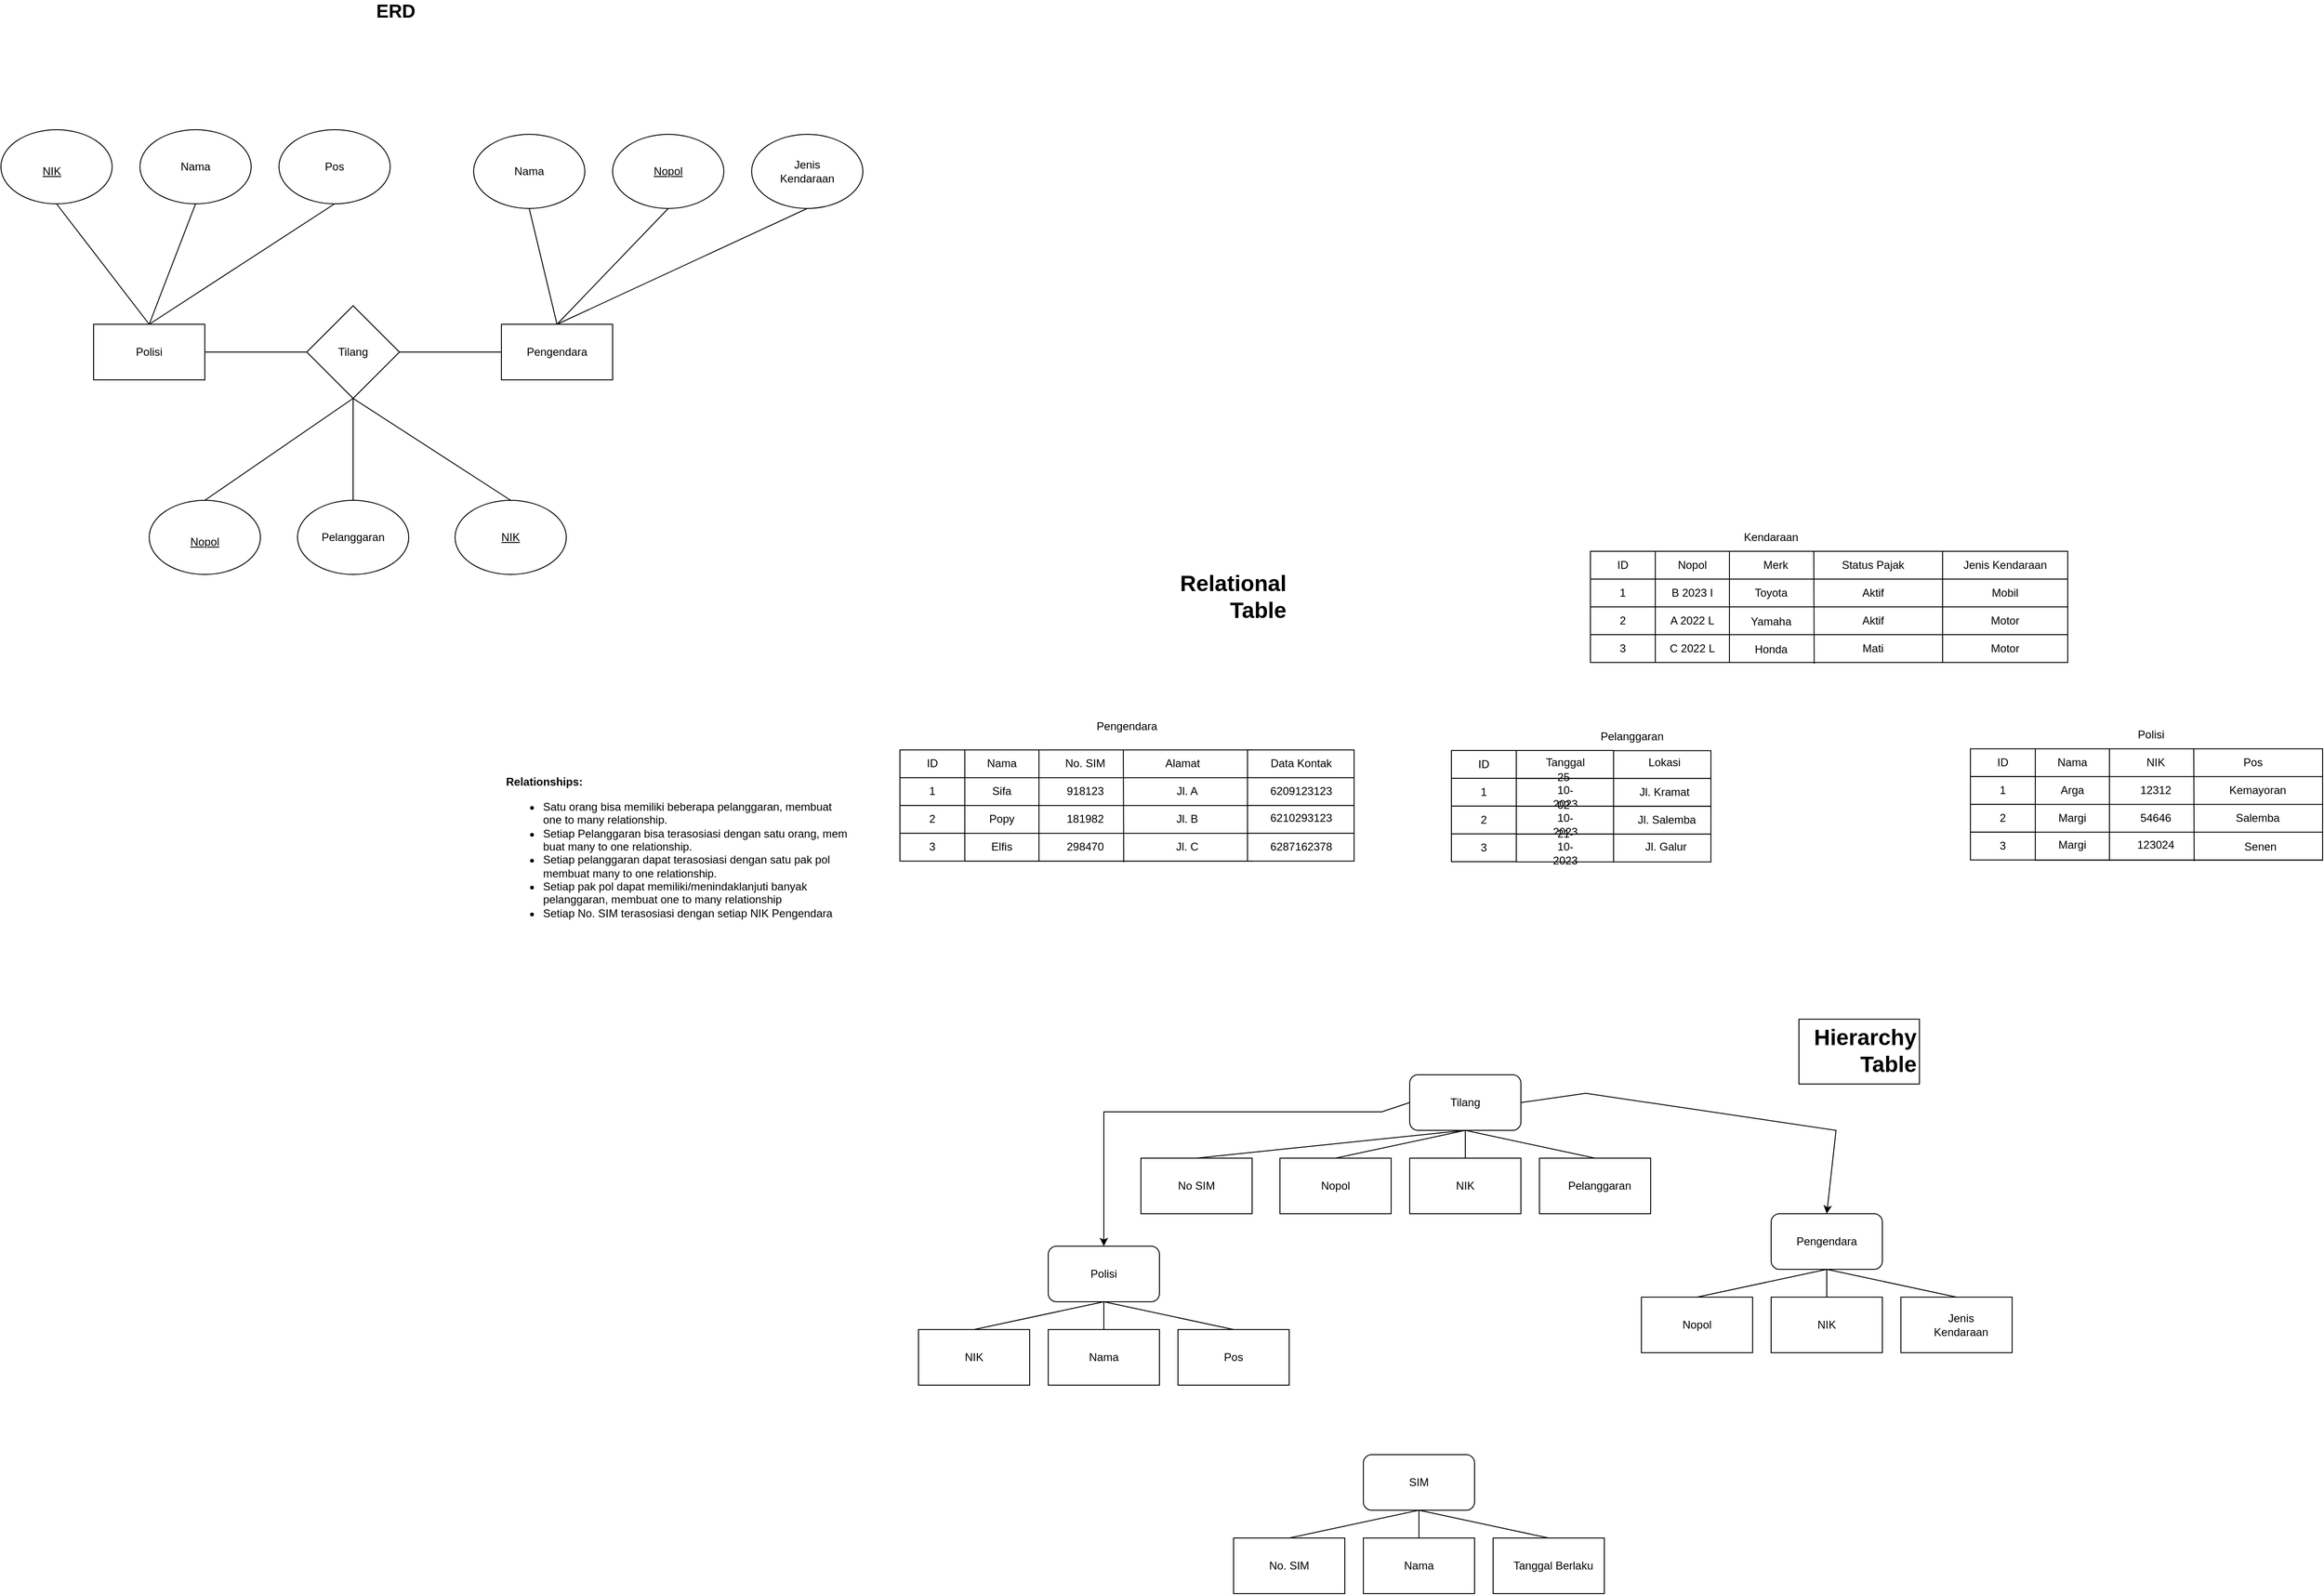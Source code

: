 <mxfile version="22.0.6" type="github">
  <diagram name="Page-1" id="deI8cIsVGPuwpktytS3C">
    <mxGraphModel dx="2390" dy="1467" grid="1" gridSize="10" guides="1" tooltips="1" connect="1" arrows="1" fold="1" page="1" pageScale="1" pageWidth="850" pageHeight="1100" background="none" math="0" shadow="0">
      <root>
        <mxCell id="0" />
        <mxCell id="1" parent="0" />
        <mxCell id="gcWcO--mH8Zoym0CiwBI-43" value="Polisi" style="text;html=1;strokeColor=none;fillColor=none;align=center;verticalAlign=middle;whiteSpace=wrap;rounded=0;" parent="1" vertex="1">
          <mxGeometry x="805" y="18.2" width="70" height="30" as="geometry" />
        </mxCell>
        <mxCell id="gcWcO--mH8Zoym0CiwBI-44" value="" style="rounded=0;whiteSpace=wrap;html=1;" parent="1" vertex="1">
          <mxGeometry x="715" y="48.2" width="310" height="120" as="geometry" />
        </mxCell>
        <mxCell id="gcWcO--mH8Zoym0CiwBI-45" value="" style="rounded=0;whiteSpace=wrap;html=1;" parent="1" vertex="1">
          <mxGeometry x="715" y="78.2" width="310" height="90" as="geometry" />
        </mxCell>
        <mxCell id="gcWcO--mH8Zoym0CiwBI-46" value="" style="rounded=0;whiteSpace=wrap;html=1;" parent="1" vertex="1">
          <mxGeometry x="715" y="108.2" width="310" height="60" as="geometry" />
        </mxCell>
        <mxCell id="gcWcO--mH8Zoym0CiwBI-47" value="" style="rounded=0;whiteSpace=wrap;html=1;" parent="1" vertex="1">
          <mxGeometry x="715" y="138.2" width="310" height="30" as="geometry" />
        </mxCell>
        <mxCell id="gcWcO--mH8Zoym0CiwBI-48" value="Nama" style="text;html=1;strokeColor=none;fillColor=none;align=center;verticalAlign=middle;whiteSpace=wrap;rounded=0;" parent="1" vertex="1">
          <mxGeometry x="715" y="48.2" width="80" height="30" as="geometry" />
        </mxCell>
        <mxCell id="gcWcO--mH8Zoym0CiwBI-49" value="NIK" style="text;html=1;strokeColor=none;fillColor=none;align=center;verticalAlign=middle;whiteSpace=wrap;rounded=0;" parent="1" vertex="1">
          <mxGeometry x="805" y="48.2" width="80" height="30" as="geometry" />
        </mxCell>
        <mxCell id="gcWcO--mH8Zoym0CiwBI-50" value="Pos" style="text;html=1;strokeColor=none;fillColor=none;align=center;verticalAlign=middle;whiteSpace=wrap;rounded=0;" parent="1" vertex="1">
          <mxGeometry x="895" y="48.2" width="110" height="30" as="geometry" />
        </mxCell>
        <mxCell id="gcWcO--mH8Zoym0CiwBI-51" value="" style="endArrow=none;html=1;rounded=0;entryX=1;entryY=0;entryDx=0;entryDy=0;" parent="1" target="gcWcO--mH8Zoym0CiwBI-48" edge="1">
          <mxGeometry width="50" height="50" relative="1" as="geometry">
            <mxPoint x="795" y="168.2" as="sourcePoint" />
            <mxPoint x="865" y="108.2" as="targetPoint" />
          </mxGeometry>
        </mxCell>
        <mxCell id="gcWcO--mH8Zoym0CiwBI-52" value="" style="endArrow=none;html=1;rounded=0;entryX=1;entryY=0;entryDx=0;entryDy=0;exitX=0.553;exitY=1.04;exitDx=0;exitDy=0;exitPerimeter=0;" parent="1" source="gcWcO--mH8Zoym0CiwBI-47" edge="1">
          <mxGeometry width="50" height="50" relative="1" as="geometry">
            <mxPoint x="884" y="208.2" as="sourcePoint" />
            <mxPoint x="886" y="48.2" as="targetPoint" />
          </mxGeometry>
        </mxCell>
        <mxCell id="gcWcO--mH8Zoym0CiwBI-53" value="Arga" style="text;html=1;strokeColor=none;fillColor=none;align=center;verticalAlign=middle;whiteSpace=wrap;rounded=0;" parent="1" vertex="1">
          <mxGeometry x="725" y="78.2" width="60" height="30" as="geometry" />
        </mxCell>
        <mxCell id="gcWcO--mH8Zoym0CiwBI-54" value="12312" style="text;html=1;strokeColor=none;fillColor=none;align=center;verticalAlign=middle;whiteSpace=wrap;rounded=0;" parent="1" vertex="1">
          <mxGeometry x="815" y="78.2" width="60" height="30" as="geometry" />
        </mxCell>
        <mxCell id="gcWcO--mH8Zoym0CiwBI-56" value="Margi" style="text;html=1;strokeColor=none;fillColor=none;align=center;verticalAlign=middle;whiteSpace=wrap;rounded=0;" parent="1" vertex="1">
          <mxGeometry x="725" y="108.2" width="60" height="30" as="geometry" />
        </mxCell>
        <mxCell id="gcWcO--mH8Zoym0CiwBI-57" value="Kemayoran" style="text;html=1;strokeColor=none;fillColor=none;align=center;verticalAlign=middle;whiteSpace=wrap;rounded=0;" parent="1" vertex="1">
          <mxGeometry x="925" y="78.2" width="60" height="30" as="geometry" />
        </mxCell>
        <mxCell id="gcWcO--mH8Zoym0CiwBI-58" value="Salemba" style="text;html=1;strokeColor=none;fillColor=none;align=center;verticalAlign=middle;whiteSpace=wrap;rounded=0;" parent="1" vertex="1">
          <mxGeometry x="925" y="108.2" width="60" height="30" as="geometry" />
        </mxCell>
        <mxCell id="gcWcO--mH8Zoym0CiwBI-66" value="54646" style="text;html=1;strokeColor=none;fillColor=none;align=center;verticalAlign=middle;whiteSpace=wrap;rounded=0;" parent="1" vertex="1">
          <mxGeometry x="815" y="108.2" width="60" height="30" as="geometry" />
        </mxCell>
        <mxCell id="gcWcO--mH8Zoym0CiwBI-72" value="" style="rounded=1;whiteSpace=wrap;html=1;" parent="1" vertex="1">
          <mxGeometry x="-350" y="585" width="120" height="60" as="geometry" />
        </mxCell>
        <mxCell id="gcWcO--mH8Zoym0CiwBI-73" value="Polisi" style="text;html=1;strokeColor=none;fillColor=none;align=center;verticalAlign=middle;whiteSpace=wrap;rounded=0;" parent="1" vertex="1">
          <mxGeometry x="-320" y="600" width="60" height="30" as="geometry" />
        </mxCell>
        <mxCell id="gcWcO--mH8Zoym0CiwBI-75" value="" style="rounded=0;whiteSpace=wrap;html=1;" parent="1" vertex="1">
          <mxGeometry x="-350" y="675" width="120" height="60" as="geometry" />
        </mxCell>
        <mxCell id="gcWcO--mH8Zoym0CiwBI-76" value="Nama" style="text;html=1;strokeColor=none;fillColor=none;align=center;verticalAlign=middle;whiteSpace=wrap;rounded=0;" parent="1" vertex="1">
          <mxGeometry x="-320" y="690" width="60" height="30" as="geometry" />
        </mxCell>
        <mxCell id="gcWcO--mH8Zoym0CiwBI-77" value="" style="rounded=0;whiteSpace=wrap;html=1;" parent="1" vertex="1">
          <mxGeometry x="-490" y="675" width="120" height="60" as="geometry" />
        </mxCell>
        <mxCell id="gcWcO--mH8Zoym0CiwBI-78" value="NIK" style="text;html=1;strokeColor=none;fillColor=none;align=center;verticalAlign=middle;whiteSpace=wrap;rounded=0;" parent="1" vertex="1">
          <mxGeometry x="-460" y="690" width="60" height="30" as="geometry" />
        </mxCell>
        <mxCell id="gcWcO--mH8Zoym0CiwBI-83" value="" style="rounded=0;whiteSpace=wrap;html=1;" parent="1" vertex="1">
          <mxGeometry x="-210" y="675" width="120" height="60" as="geometry" />
        </mxCell>
        <mxCell id="gcWcO--mH8Zoym0CiwBI-84" value="Pos" style="text;html=1;strokeColor=none;fillColor=none;align=center;verticalAlign=middle;whiteSpace=wrap;rounded=0;" parent="1" vertex="1">
          <mxGeometry x="-180" y="690" width="60" height="30" as="geometry" />
        </mxCell>
        <mxCell id="gcWcO--mH8Zoym0CiwBI-93" value="" style="rounded=1;whiteSpace=wrap;html=1;" parent="1" vertex="1">
          <mxGeometry x="430" y="550" width="120" height="60" as="geometry" />
        </mxCell>
        <mxCell id="gcWcO--mH8Zoym0CiwBI-94" value="Pengendara" style="text;html=1;strokeColor=none;fillColor=none;align=center;verticalAlign=middle;whiteSpace=wrap;rounded=0;" parent="1" vertex="1">
          <mxGeometry x="460" y="565" width="60" height="30" as="geometry" />
        </mxCell>
        <mxCell id="gcWcO--mH8Zoym0CiwBI-95" value="" style="rounded=0;whiteSpace=wrap;html=1;" parent="1" vertex="1">
          <mxGeometry x="430" y="640" width="120" height="60" as="geometry" />
        </mxCell>
        <mxCell id="gcWcO--mH8Zoym0CiwBI-96" value="NIK" style="text;html=1;strokeColor=none;fillColor=none;align=center;verticalAlign=middle;whiteSpace=wrap;rounded=0;" parent="1" vertex="1">
          <mxGeometry x="460" y="655" width="60" height="30" as="geometry" />
        </mxCell>
        <mxCell id="gcWcO--mH8Zoym0CiwBI-97" value="" style="rounded=0;whiteSpace=wrap;html=1;" parent="1" vertex="1">
          <mxGeometry x="290" y="640" width="120" height="60" as="geometry" />
        </mxCell>
        <mxCell id="gcWcO--mH8Zoym0CiwBI-98" value="Nopol" style="text;html=1;strokeColor=none;fillColor=none;align=center;verticalAlign=middle;whiteSpace=wrap;rounded=0;" parent="1" vertex="1">
          <mxGeometry x="320" y="655" width="60" height="30" as="geometry" />
        </mxCell>
        <mxCell id="gcWcO--mH8Zoym0CiwBI-99" value="" style="rounded=0;whiteSpace=wrap;html=1;" parent="1" vertex="1">
          <mxGeometry x="570" y="640" width="120" height="60" as="geometry" />
        </mxCell>
        <mxCell id="gcWcO--mH8Zoym0CiwBI-100" value="Jenis Kendaraan" style="text;html=1;strokeColor=none;fillColor=none;align=center;verticalAlign=middle;whiteSpace=wrap;rounded=0;" parent="1" vertex="1">
          <mxGeometry x="600" y="655" width="70" height="30" as="geometry" />
        </mxCell>
        <mxCell id="gcWcO--mH8Zoym0CiwBI-101" value="" style="rounded=1;whiteSpace=wrap;html=1;" parent="1" vertex="1">
          <mxGeometry x="40" y="400" width="120" height="60" as="geometry" />
        </mxCell>
        <mxCell id="gcWcO--mH8Zoym0CiwBI-102" value="Tilang" style="text;html=1;strokeColor=none;fillColor=none;align=center;verticalAlign=middle;whiteSpace=wrap;rounded=0;" parent="1" vertex="1">
          <mxGeometry x="70" y="415" width="60" height="30" as="geometry" />
        </mxCell>
        <mxCell id="gcWcO--mH8Zoym0CiwBI-103" value="" style="rounded=0;whiteSpace=wrap;html=1;" parent="1" vertex="1">
          <mxGeometry x="40" y="490" width="120" height="60" as="geometry" />
        </mxCell>
        <mxCell id="gcWcO--mH8Zoym0CiwBI-104" value="NIK" style="text;html=1;strokeColor=none;fillColor=none;align=center;verticalAlign=middle;whiteSpace=wrap;rounded=0;" parent="1" vertex="1">
          <mxGeometry x="70" y="505" width="60" height="30" as="geometry" />
        </mxCell>
        <mxCell id="gcWcO--mH8Zoym0CiwBI-105" value="" style="rounded=0;whiteSpace=wrap;html=1;" parent="1" vertex="1">
          <mxGeometry x="-100" y="490" width="120" height="60" as="geometry" />
        </mxCell>
        <mxCell id="gcWcO--mH8Zoym0CiwBI-106" value="Nopol" style="text;html=1;strokeColor=none;fillColor=none;align=center;verticalAlign=middle;whiteSpace=wrap;rounded=0;" parent="1" vertex="1">
          <mxGeometry x="-70" y="505" width="60" height="30" as="geometry" />
        </mxCell>
        <mxCell id="gcWcO--mH8Zoym0CiwBI-107" value="" style="rounded=0;whiteSpace=wrap;html=1;" parent="1" vertex="1">
          <mxGeometry x="180" y="490" width="120" height="60" as="geometry" />
        </mxCell>
        <mxCell id="gcWcO--mH8Zoym0CiwBI-108" value="Pelanggaran" style="text;html=1;strokeColor=none;fillColor=none;align=center;verticalAlign=middle;whiteSpace=wrap;rounded=0;" parent="1" vertex="1">
          <mxGeometry x="210" y="505" width="70" height="30" as="geometry" />
        </mxCell>
        <mxCell id="gcWcO--mH8Zoym0CiwBI-109" value="" style="endArrow=classic;html=1;rounded=0;exitX=0;exitY=0.5;exitDx=0;exitDy=0;entryX=0.5;entryY=0;entryDx=0;entryDy=0;" parent="1" source="gcWcO--mH8Zoym0CiwBI-101" target="gcWcO--mH8Zoym0CiwBI-72" edge="1">
          <mxGeometry width="50" height="50" relative="1" as="geometry">
            <mxPoint x="-170" y="455" as="sourcePoint" />
            <mxPoint x="-270" y="645" as="targetPoint" />
            <Array as="points">
              <mxPoint x="10" y="440" />
              <mxPoint x="-210" y="440" />
              <mxPoint x="-290" y="440" />
              <mxPoint x="-290" y="510" />
            </Array>
          </mxGeometry>
        </mxCell>
        <mxCell id="gcWcO--mH8Zoym0CiwBI-110" value="" style="endArrow=classic;html=1;rounded=0;entryX=0.5;entryY=0;entryDx=0;entryDy=0;exitX=1;exitY=0.5;exitDx=0;exitDy=0;" parent="1" source="gcWcO--mH8Zoym0CiwBI-101" target="gcWcO--mH8Zoym0CiwBI-93" edge="1">
          <mxGeometry width="50" height="50" relative="1" as="geometry">
            <mxPoint x="220" y="390" as="sourcePoint" />
            <mxPoint x="-210" y="540" as="targetPoint" />
            <Array as="points">
              <mxPoint x="230" y="420" />
              <mxPoint x="500" y="460" />
            </Array>
          </mxGeometry>
        </mxCell>
        <mxCell id="gcWcO--mH8Zoym0CiwBI-111" value="" style="endArrow=none;html=1;rounded=0;exitX=0.5;exitY=0;exitDx=0;exitDy=0;" parent="1" source="gcWcO--mH8Zoym0CiwBI-103" edge="1">
          <mxGeometry width="50" height="50" relative="1" as="geometry">
            <mxPoint x="50" y="510" as="sourcePoint" />
            <mxPoint x="100" y="460" as="targetPoint" />
          </mxGeometry>
        </mxCell>
        <mxCell id="gcWcO--mH8Zoym0CiwBI-112" value="" style="endArrow=none;html=1;rounded=0;exitX=0.5;exitY=0;exitDx=0;exitDy=0;entryX=0.5;entryY=1;entryDx=0;entryDy=0;" parent="1" source="gcWcO--mH8Zoym0CiwBI-107" target="gcWcO--mH8Zoym0CiwBI-101" edge="1">
          <mxGeometry width="50" height="50" relative="1" as="geometry">
            <mxPoint x="110" y="500" as="sourcePoint" />
            <mxPoint x="110" y="470" as="targetPoint" />
          </mxGeometry>
        </mxCell>
        <mxCell id="gcWcO--mH8Zoym0CiwBI-114" value="" style="endArrow=none;html=1;rounded=0;exitX=0.5;exitY=1;exitDx=0;exitDy=0;entryX=0.5;entryY=0;entryDx=0;entryDy=0;" parent="1" source="gcWcO--mH8Zoym0CiwBI-101" target="gcWcO--mH8Zoym0CiwBI-105" edge="1">
          <mxGeometry width="50" height="50" relative="1" as="geometry">
            <mxPoint x="80" y="475" as="sourcePoint" />
            <mxPoint x="-60" y="445" as="targetPoint" />
          </mxGeometry>
        </mxCell>
        <mxCell id="gcWcO--mH8Zoym0CiwBI-115" value="" style="endArrow=none;html=1;rounded=0;exitX=0.5;exitY=0;exitDx=0;exitDy=0;entryX=0.5;entryY=1;entryDx=0;entryDy=0;" parent="1" source="gcWcO--mH8Zoym0CiwBI-95" target="gcWcO--mH8Zoym0CiwBI-93" edge="1">
          <mxGeometry width="50" height="50" relative="1" as="geometry">
            <mxPoint x="450" y="550" as="sourcePoint" />
            <mxPoint x="500" y="500" as="targetPoint" />
          </mxGeometry>
        </mxCell>
        <mxCell id="gcWcO--mH8Zoym0CiwBI-116" value="" style="endArrow=none;html=1;rounded=0;exitX=0.5;exitY=0;exitDx=0;exitDy=0;entryX=0.5;entryY=1;entryDx=0;entryDy=0;" parent="1" source="gcWcO--mH8Zoym0CiwBI-99" target="gcWcO--mH8Zoym0CiwBI-93" edge="1">
          <mxGeometry width="50" height="50" relative="1" as="geometry">
            <mxPoint x="500" y="650" as="sourcePoint" />
            <mxPoint x="500" y="620" as="targetPoint" />
          </mxGeometry>
        </mxCell>
        <mxCell id="gcWcO--mH8Zoym0CiwBI-117" value="" style="endArrow=none;html=1;rounded=0;exitX=0.5;exitY=0;exitDx=0;exitDy=0;entryX=0.5;entryY=1;entryDx=0;entryDy=0;" parent="1" source="gcWcO--mH8Zoym0CiwBI-97" target="gcWcO--mH8Zoym0CiwBI-93" edge="1">
          <mxGeometry width="50" height="50" relative="1" as="geometry">
            <mxPoint x="640" y="650" as="sourcePoint" />
            <mxPoint x="500" y="620" as="targetPoint" />
          </mxGeometry>
        </mxCell>
        <mxCell id="ExICZhdCPtHoYIs1jdeK-40" value="&lt;h1 align=&quot;right&quot;&gt;Relational Table&lt;br&gt;&lt;/h1&gt;&lt;p&gt;.&lt;/p&gt;" style="text;html=1;strokeColor=none;fillColor=none;spacing=5;spacingTop=-20;whiteSpace=wrap;overflow=hidden;rounded=0;" parent="1" vertex="1">
          <mxGeometry x="-280" y="-150" width="190" height="70" as="geometry" />
        </mxCell>
        <mxCell id="ExICZhdCPtHoYIs1jdeK-41" value="&lt;h1 align=&quot;right&quot;&gt;Hierarchy Table&lt;br&gt;&lt;/h1&gt;&lt;p&gt;.&lt;/p&gt;" style="text;html=1;strokeColor=default;fillColor=none;spacing=5;spacingTop=-20;whiteSpace=wrap;overflow=hidden;rounded=0;" parent="1" vertex="1">
          <mxGeometry x="460" y="340" width="130" height="70" as="geometry" />
        </mxCell>
        <mxCell id="ExICZhdCPtHoYIs1jdeK-42" value="" style="endArrow=none;html=1;rounded=0;entryX=0.5;entryY=1;entryDx=0;entryDy=0;exitX=0.5;exitY=0;exitDx=0;exitDy=0;" parent="1" source="gcWcO--mH8Zoym0CiwBI-75" target="gcWcO--mH8Zoym0CiwBI-72" edge="1">
          <mxGeometry width="50" height="50" relative="1" as="geometry">
            <mxPoint x="-320" y="755" as="sourcePoint" />
            <mxPoint x="-270" y="705" as="targetPoint" />
          </mxGeometry>
        </mxCell>
        <mxCell id="ExICZhdCPtHoYIs1jdeK-43" value="" style="endArrow=none;html=1;rounded=0;entryX=0.5;entryY=1;entryDx=0;entryDy=0;exitX=0.5;exitY=0;exitDx=0;exitDy=0;" parent="1" source="gcWcO--mH8Zoym0CiwBI-83" target="gcWcO--mH8Zoym0CiwBI-72" edge="1">
          <mxGeometry width="50" height="50" relative="1" as="geometry">
            <mxPoint x="-280" y="685" as="sourcePoint" />
            <mxPoint x="-280" y="655" as="targetPoint" />
          </mxGeometry>
        </mxCell>
        <mxCell id="ExICZhdCPtHoYIs1jdeK-44" value="" style="endArrow=none;html=1;rounded=0;exitX=0.5;exitY=0;exitDx=0;exitDy=0;entryX=0.5;entryY=1;entryDx=0;entryDy=0;" parent="1" source="gcWcO--mH8Zoym0CiwBI-77" target="gcWcO--mH8Zoym0CiwBI-72" edge="1">
          <mxGeometry width="50" height="50" relative="1" as="geometry">
            <mxPoint x="-140" y="685" as="sourcePoint" />
            <mxPoint x="-190" y="645" as="targetPoint" />
          </mxGeometry>
        </mxCell>
        <mxCell id="LpF22CYTKKNHvBRas0Nu-1" value="" style="rounded=0;whiteSpace=wrap;html=1;" parent="1" vertex="1">
          <mxGeometry x="-1380" y="-410" width="120" height="60" as="geometry" />
        </mxCell>
        <mxCell id="LpF22CYTKKNHvBRas0Nu-2" value="" style="rounded=0;whiteSpace=wrap;html=1;" parent="1" vertex="1">
          <mxGeometry x="-940" y="-410" width="120" height="60" as="geometry" />
        </mxCell>
        <mxCell id="LpF22CYTKKNHvBRas0Nu-3" value="" style="rhombus;whiteSpace=wrap;html=1;" parent="1" vertex="1">
          <mxGeometry x="-1150" y="-430" width="100" height="100" as="geometry" />
        </mxCell>
        <mxCell id="LpF22CYTKKNHvBRas0Nu-4" value="" style="endArrow=none;html=1;rounded=0;exitX=1;exitY=0.5;exitDx=0;exitDy=0;entryX=0;entryY=0.5;entryDx=0;entryDy=0;" parent="1" source="LpF22CYTKKNHvBRas0Nu-1" target="LpF22CYTKKNHvBRas0Nu-3" edge="1">
          <mxGeometry width="50" height="50" relative="1" as="geometry">
            <mxPoint x="-1200" y="-350" as="sourcePoint" />
            <mxPoint x="-1150" y="-400" as="targetPoint" />
          </mxGeometry>
        </mxCell>
        <mxCell id="LpF22CYTKKNHvBRas0Nu-5" value="" style="endArrow=none;html=1;rounded=0;entryX=0;entryY=0.5;entryDx=0;entryDy=0;exitX=1;exitY=0.5;exitDx=0;exitDy=0;" parent="1" source="LpF22CYTKKNHvBRas0Nu-3" target="LpF22CYTKKNHvBRas0Nu-2" edge="1">
          <mxGeometry width="50" height="50" relative="1" as="geometry">
            <mxPoint x="-1200" y="-350" as="sourcePoint" />
            <mxPoint x="-1150" y="-400" as="targetPoint" />
          </mxGeometry>
        </mxCell>
        <mxCell id="LpF22CYTKKNHvBRas0Nu-6" value="Polisi" style="text;html=1;strokeColor=none;fillColor=none;align=center;verticalAlign=middle;whiteSpace=wrap;rounded=0;" parent="1" vertex="1">
          <mxGeometry x="-1350" y="-395" width="60" height="30" as="geometry" />
        </mxCell>
        <mxCell id="LpF22CYTKKNHvBRas0Nu-7" value="Pengendara" style="text;html=1;strokeColor=none;fillColor=none;align=center;verticalAlign=middle;whiteSpace=wrap;rounded=0;" parent="1" vertex="1">
          <mxGeometry x="-910" y="-395" width="60" height="30" as="geometry" />
        </mxCell>
        <mxCell id="LpF22CYTKKNHvBRas0Nu-9" value="Tilang" style="text;html=1;strokeColor=none;fillColor=none;align=center;verticalAlign=middle;whiteSpace=wrap;rounded=0;" parent="1" vertex="1">
          <mxGeometry x="-1130" y="-395" width="60" height="30" as="geometry" />
        </mxCell>
        <mxCell id="LpF22CYTKKNHvBRas0Nu-10" value="" style="endArrow=none;html=1;rounded=0;exitX=0.5;exitY=0;exitDx=0;exitDy=0;entryX=0.5;entryY=1;entryDx=0;entryDy=0;" parent="1" source="LpF22CYTKKNHvBRas0Nu-1" target="LpF22CYTKKNHvBRas0Nu-18" edge="1">
          <mxGeometry width="50" height="50" relative="1" as="geometry">
            <mxPoint x="-1200" y="-350" as="sourcePoint" />
            <mxPoint x="-1140" y="-530" as="targetPoint" />
          </mxGeometry>
        </mxCell>
        <mxCell id="LpF22CYTKKNHvBRas0Nu-11" value="" style="endArrow=none;html=1;rounded=0;exitX=0.5;exitY=0;exitDx=0;exitDy=0;entryX=0.5;entryY=1;entryDx=0;entryDy=0;" parent="1" source="LpF22CYTKKNHvBRas0Nu-1" target="LpF22CYTKKNHvBRas0Nu-17" edge="1">
          <mxGeometry width="50" height="50" relative="1" as="geometry">
            <mxPoint x="-1200" y="-350" as="sourcePoint" />
            <mxPoint x="-1280" y="-530" as="targetPoint" />
          </mxGeometry>
        </mxCell>
        <mxCell id="LpF22CYTKKNHvBRas0Nu-12" value="" style="endArrow=none;html=1;rounded=0;exitX=0.5;exitY=0;exitDx=0;exitDy=0;entryX=0.5;entryY=1;entryDx=0;entryDy=0;" parent="1" source="LpF22CYTKKNHvBRas0Nu-1" target="LpF22CYTKKNHvBRas0Nu-16" edge="1">
          <mxGeometry width="50" height="50" relative="1" as="geometry">
            <mxPoint x="-1360" y="-400" as="sourcePoint" />
            <mxPoint x="-1420" y="-530" as="targetPoint" />
          </mxGeometry>
        </mxCell>
        <mxCell id="LpF22CYTKKNHvBRas0Nu-16" value="" style="ellipse;whiteSpace=wrap;html=1;" parent="1" vertex="1">
          <mxGeometry x="-1480" y="-620" width="120" height="80" as="geometry" />
        </mxCell>
        <mxCell id="LpF22CYTKKNHvBRas0Nu-17" value="" style="ellipse;whiteSpace=wrap;html=1;" parent="1" vertex="1">
          <mxGeometry x="-1330" y="-620" width="120" height="80" as="geometry" />
        </mxCell>
        <mxCell id="LpF22CYTKKNHvBRas0Nu-18" value="" style="ellipse;whiteSpace=wrap;html=1;" parent="1" vertex="1">
          <mxGeometry x="-1180" y="-620" width="120" height="80" as="geometry" />
        </mxCell>
        <mxCell id="LpF22CYTKKNHvBRas0Nu-19" value="NIK" style="text;html=1;strokeColor=none;fillColor=none;align=center;verticalAlign=middle;whiteSpace=wrap;rounded=0;fontStyle=4" parent="1" vertex="1">
          <mxGeometry x="-1455" y="-590" width="60" height="30" as="geometry" />
        </mxCell>
        <mxCell id="LpF22CYTKKNHvBRas0Nu-20" value="Nama" style="text;html=1;strokeColor=none;fillColor=none;align=center;verticalAlign=middle;whiteSpace=wrap;rounded=0;" parent="1" vertex="1">
          <mxGeometry x="-1300" y="-595" width="60" height="30" as="geometry" />
        </mxCell>
        <mxCell id="LpF22CYTKKNHvBRas0Nu-21" value="Pos" style="text;html=1;strokeColor=none;fillColor=none;align=center;verticalAlign=middle;whiteSpace=wrap;rounded=0;" parent="1" vertex="1">
          <mxGeometry x="-1150" y="-595" width="60" height="30" as="geometry" />
        </mxCell>
        <mxCell id="LpF22CYTKKNHvBRas0Nu-22" value="" style="ellipse;whiteSpace=wrap;html=1;" parent="1" vertex="1">
          <mxGeometry x="-970" y="-615" width="120" height="80" as="geometry" />
        </mxCell>
        <mxCell id="LpF22CYTKKNHvBRas0Nu-23" value="" style="endArrow=none;html=1;rounded=0;entryX=0.5;entryY=1;entryDx=0;entryDy=0;exitX=0.5;exitY=0;exitDx=0;exitDy=0;" parent="1" source="LpF22CYTKKNHvBRas0Nu-2" target="LpF22CYTKKNHvBRas0Nu-22" edge="1">
          <mxGeometry width="50" height="50" relative="1" as="geometry">
            <mxPoint x="-1100" y="-440" as="sourcePoint" />
            <mxPoint x="-1050" y="-490" as="targetPoint" />
          </mxGeometry>
        </mxCell>
        <mxCell id="LpF22CYTKKNHvBRas0Nu-24" value="" style="ellipse;whiteSpace=wrap;html=1;" parent="1" vertex="1">
          <mxGeometry x="-820" y="-615" width="120" height="80" as="geometry" />
        </mxCell>
        <mxCell id="LpF22CYTKKNHvBRas0Nu-25" value="" style="endArrow=none;html=1;rounded=0;entryX=0.5;entryY=1;entryDx=0;entryDy=0;exitX=0.5;exitY=0;exitDx=0;exitDy=0;" parent="1" source="LpF22CYTKKNHvBRas0Nu-2" target="LpF22CYTKKNHvBRas0Nu-24" edge="1">
          <mxGeometry width="50" height="50" relative="1" as="geometry">
            <mxPoint x="-840" y="-440" as="sourcePoint" />
            <mxPoint x="-790" y="-490" as="targetPoint" />
          </mxGeometry>
        </mxCell>
        <mxCell id="LpF22CYTKKNHvBRas0Nu-26" value="" style="ellipse;whiteSpace=wrap;html=1;" parent="1" vertex="1">
          <mxGeometry x="-670" y="-615" width="120" height="80" as="geometry" />
        </mxCell>
        <mxCell id="LpF22CYTKKNHvBRas0Nu-27" value="" style="endArrow=none;html=1;rounded=0;entryX=0.5;entryY=1;entryDx=0;entryDy=0;exitX=0.5;exitY=0;exitDx=0;exitDy=0;" parent="1" source="LpF22CYTKKNHvBRas0Nu-2" target="LpF22CYTKKNHvBRas0Nu-26" edge="1">
          <mxGeometry width="50" height="50" relative="1" as="geometry">
            <mxPoint x="-840" y="-440" as="sourcePoint" />
            <mxPoint x="-790" y="-490" as="targetPoint" />
          </mxGeometry>
        </mxCell>
        <mxCell id="LpF22CYTKKNHvBRas0Nu-28" value="Nama" style="text;html=1;strokeColor=none;fillColor=none;align=center;verticalAlign=middle;whiteSpace=wrap;rounded=0;" parent="1" vertex="1">
          <mxGeometry x="-940" y="-590" width="60" height="30" as="geometry" />
        </mxCell>
        <mxCell id="LpF22CYTKKNHvBRas0Nu-29" value="Nopol" style="text;html=1;strokeColor=none;fillColor=none;align=center;verticalAlign=middle;whiteSpace=wrap;rounded=0;fontStyle=4" parent="1" vertex="1">
          <mxGeometry x="-790" y="-590" width="60" height="30" as="geometry" />
        </mxCell>
        <mxCell id="LpF22CYTKKNHvBRas0Nu-31" value="Jenis Kendaraan" style="text;html=1;strokeColor=none;fillColor=none;align=center;verticalAlign=middle;whiteSpace=wrap;rounded=0;" parent="1" vertex="1">
          <mxGeometry x="-640" y="-590" width="60" height="30" as="geometry" />
        </mxCell>
        <mxCell id="LpF22CYTKKNHvBRas0Nu-33" value="" style="endArrow=none;html=1;rounded=0;exitX=0.5;exitY=1;exitDx=0;exitDy=0;entryX=0.5;entryY=0;entryDx=0;entryDy=0;" parent="1" source="LpF22CYTKKNHvBRas0Nu-3" target="LpF22CYTKKNHvBRas0Nu-37" edge="1">
          <mxGeometry width="50" height="50" relative="1" as="geometry">
            <mxPoint x="-1060" y="-330" as="sourcePoint" />
            <mxPoint x="-1100" y="-260" as="targetPoint" />
          </mxGeometry>
        </mxCell>
        <mxCell id="LpF22CYTKKNHvBRas0Nu-34" value="" style="endArrow=none;html=1;rounded=0;entryX=0.5;entryY=1;entryDx=0;entryDy=0;exitX=0.5;exitY=0;exitDx=0;exitDy=0;" parent="1" source="LpF22CYTKKNHvBRas0Nu-36" target="LpF22CYTKKNHvBRas0Nu-3" edge="1">
          <mxGeometry width="50" height="50" relative="1" as="geometry">
            <mxPoint x="-1170" y="-270" as="sourcePoint" />
            <mxPoint x="-1010" y="-380" as="targetPoint" />
          </mxGeometry>
        </mxCell>
        <mxCell id="LpF22CYTKKNHvBRas0Nu-35" value="" style="endArrow=none;html=1;rounded=0;exitX=0.5;exitY=1;exitDx=0;exitDy=0;entryX=0.5;entryY=0;entryDx=0;entryDy=0;" parent="1" source="LpF22CYTKKNHvBRas0Nu-3" target="LpF22CYTKKNHvBRas0Nu-38" edge="1">
          <mxGeometry width="50" height="50" relative="1" as="geometry">
            <mxPoint x="-1060" y="-330" as="sourcePoint" />
            <mxPoint x="-1020" y="-270" as="targetPoint" />
          </mxGeometry>
        </mxCell>
        <mxCell id="LpF22CYTKKNHvBRas0Nu-36" value="" style="ellipse;whiteSpace=wrap;html=1;" parent="1" vertex="1">
          <mxGeometry x="-1320" y="-220" width="120" height="80" as="geometry" />
        </mxCell>
        <mxCell id="LpF22CYTKKNHvBRas0Nu-37" value="" style="ellipse;whiteSpace=wrap;html=1;" parent="1" vertex="1">
          <mxGeometry x="-1160" y="-220" width="120" height="80" as="geometry" />
        </mxCell>
        <mxCell id="LpF22CYTKKNHvBRas0Nu-38" value="" style="ellipse;whiteSpace=wrap;html=1;" parent="1" vertex="1">
          <mxGeometry x="-990" y="-220" width="120" height="80" as="geometry" />
        </mxCell>
        <mxCell id="LpF22CYTKKNHvBRas0Nu-39" value="Nopol" style="text;html=1;strokeColor=none;fillColor=none;align=center;verticalAlign=middle;whiteSpace=wrap;rounded=0;fontStyle=4" parent="1" vertex="1">
          <mxGeometry x="-1290" y="-190" width="60" height="30" as="geometry" />
        </mxCell>
        <mxCell id="LpF22CYTKKNHvBRas0Nu-40" value="NIK" style="text;html=1;strokeColor=none;fillColor=none;align=center;verticalAlign=middle;whiteSpace=wrap;rounded=0;fontStyle=4" parent="1" vertex="1">
          <mxGeometry x="-960" y="-195" width="60" height="30" as="geometry" />
        </mxCell>
        <mxCell id="LpF22CYTKKNHvBRas0Nu-41" value="Pelanggaran" style="text;html=1;strokeColor=none;fillColor=none;align=center;verticalAlign=middle;whiteSpace=wrap;rounded=0;fontStyle=0" parent="1" vertex="1">
          <mxGeometry x="-1140" y="-195" width="80" height="30" as="geometry" />
        </mxCell>
        <mxCell id="LpF22CYTKKNHvBRas0Nu-42" value="&lt;h1&gt;&lt;br&gt;&lt;/h1&gt;&lt;br&gt;&lt;p&gt;&lt;strong&gt;Relationships:&lt;/strong&gt;&lt;/p&gt;&lt;ul&gt;&lt;li&gt;Satu orang bisa memiliki beberapa pelanggaran, membuat one to many relationship.&lt;/li&gt;&lt;li&gt;Setiap Pelanggaran bisa terasosiasi dengan satu orang, mem buat many to one relationship.&lt;/li&gt;&lt;li&gt;Setiap pelanggaran dapat terasosiasi dengan satu pak pol membuat many to one relationship.&lt;/li&gt;&lt;li&gt;Setiap pak pol dapat memiliki/menindaklanjuti banyak pelanggaran, membuat one to many relationship&lt;/li&gt;&lt;li&gt;Setiap No. SIM terasosiasi dengan setiap NIK Pengendara&lt;br&gt;&lt;/li&gt;&lt;/ul&gt;" style="text;html=1;strokeColor=none;fillColor=none;spacing=5;spacingTop=-20;whiteSpace=wrap;overflow=hidden;rounded=0;" parent="1" vertex="1">
          <mxGeometry x="-940" width="380" height="390" as="geometry" />
        </mxCell>
        <mxCell id="dUFw2oKph1UZhPT3tAI2-2" value="&lt;div style=&quot;font-size: 20px;&quot;&gt;&lt;font style=&quot;font-size: 20px;&quot;&gt;&lt;b&gt;ERD&lt;/b&gt;&lt;/font&gt;&lt;/div&gt;" style="text;html=1;strokeColor=none;fillColor=none;spacing=5;spacingTop=-20;whiteSpace=wrap;overflow=hidden;rounded=0;" parent="1" vertex="1">
          <mxGeometry x="-1080" y="-750" width="190" height="70" as="geometry" />
        </mxCell>
        <mxCell id="dUFw2oKph1UZhPT3tAI2-3" value="" style="rounded=1;whiteSpace=wrap;html=1;" parent="1" vertex="1">
          <mxGeometry x="-10" y="810" width="120" height="60" as="geometry" />
        </mxCell>
        <mxCell id="dUFw2oKph1UZhPT3tAI2-4" value="SIM" style="text;html=1;strokeColor=none;fillColor=none;align=center;verticalAlign=middle;whiteSpace=wrap;rounded=0;" parent="1" vertex="1">
          <mxGeometry x="20" y="825" width="60" height="30" as="geometry" />
        </mxCell>
        <mxCell id="dUFw2oKph1UZhPT3tAI2-5" value="" style="rounded=0;whiteSpace=wrap;html=1;" parent="1" vertex="1">
          <mxGeometry x="-10" y="900" width="120" height="60" as="geometry" />
        </mxCell>
        <mxCell id="dUFw2oKph1UZhPT3tAI2-6" value="Nama" style="text;html=1;strokeColor=none;fillColor=none;align=center;verticalAlign=middle;whiteSpace=wrap;rounded=0;" parent="1" vertex="1">
          <mxGeometry x="20" y="915" width="60" height="30" as="geometry" />
        </mxCell>
        <mxCell id="dUFw2oKph1UZhPT3tAI2-7" value="" style="rounded=0;whiteSpace=wrap;html=1;" parent="1" vertex="1">
          <mxGeometry x="-150" y="900" width="120" height="60" as="geometry" />
        </mxCell>
        <mxCell id="dUFw2oKph1UZhPT3tAI2-8" value="No. SIM" style="text;html=1;strokeColor=none;fillColor=none;align=center;verticalAlign=middle;whiteSpace=wrap;rounded=0;" parent="1" vertex="1">
          <mxGeometry x="-120" y="915" width="60" height="30" as="geometry" />
        </mxCell>
        <mxCell id="dUFw2oKph1UZhPT3tAI2-9" value="" style="rounded=0;whiteSpace=wrap;html=1;" parent="1" vertex="1">
          <mxGeometry x="130" y="900" width="120" height="60" as="geometry" />
        </mxCell>
        <mxCell id="dUFw2oKph1UZhPT3tAI2-10" value="Tanggal Berlaku" style="text;html=1;strokeColor=none;fillColor=none;align=center;verticalAlign=middle;whiteSpace=wrap;rounded=0;" parent="1" vertex="1">
          <mxGeometry x="150" y="915" width="90" height="30" as="geometry" />
        </mxCell>
        <mxCell id="dUFw2oKph1UZhPT3tAI2-11" value="" style="endArrow=none;html=1;rounded=0;exitX=0.5;exitY=0;exitDx=0;exitDy=0;entryX=0.5;entryY=1;entryDx=0;entryDy=0;" parent="1" source="dUFw2oKph1UZhPT3tAI2-5" target="dUFw2oKph1UZhPT3tAI2-3" edge="1">
          <mxGeometry width="50" height="50" relative="1" as="geometry">
            <mxPoint x="10" y="810" as="sourcePoint" />
            <mxPoint x="60" y="760" as="targetPoint" />
          </mxGeometry>
        </mxCell>
        <mxCell id="dUFw2oKph1UZhPT3tAI2-12" value="" style="endArrow=none;html=1;rounded=0;exitX=0.5;exitY=0;exitDx=0;exitDy=0;entryX=0.5;entryY=1;entryDx=0;entryDy=0;" parent="1" source="dUFw2oKph1UZhPT3tAI2-9" target="dUFw2oKph1UZhPT3tAI2-3" edge="1">
          <mxGeometry width="50" height="50" relative="1" as="geometry">
            <mxPoint x="60" y="910" as="sourcePoint" />
            <mxPoint x="60" y="880" as="targetPoint" />
          </mxGeometry>
        </mxCell>
        <mxCell id="dUFw2oKph1UZhPT3tAI2-13" value="" style="endArrow=none;html=1;rounded=0;exitX=0.5;exitY=0;exitDx=0;exitDy=0;entryX=0.5;entryY=1;entryDx=0;entryDy=0;" parent="1" source="dUFw2oKph1UZhPT3tAI2-7" target="dUFw2oKph1UZhPT3tAI2-3" edge="1">
          <mxGeometry width="50" height="50" relative="1" as="geometry">
            <mxPoint x="200" y="910" as="sourcePoint" />
            <mxPoint x="60" y="880" as="targetPoint" />
          </mxGeometry>
        </mxCell>
        <mxCell id="dUFw2oKph1UZhPT3tAI2-14" value="" style="rounded=0;whiteSpace=wrap;html=1;" parent="1" vertex="1">
          <mxGeometry x="-250" y="490" width="120" height="60" as="geometry" />
        </mxCell>
        <mxCell id="dUFw2oKph1UZhPT3tAI2-15" value="No SIM" style="text;html=1;strokeColor=none;fillColor=none;align=center;verticalAlign=middle;whiteSpace=wrap;rounded=0;" parent="1" vertex="1">
          <mxGeometry x="-220" y="505" width="60" height="30" as="geometry" />
        </mxCell>
        <mxCell id="dUFw2oKph1UZhPT3tAI2-16" value="" style="endArrow=none;html=1;rounded=0;entryX=0.5;entryY=1;entryDx=0;entryDy=0;exitX=0.5;exitY=0;exitDx=0;exitDy=0;" parent="1" source="dUFw2oKph1UZhPT3tAI2-14" target="gcWcO--mH8Zoym0CiwBI-101" edge="1">
          <mxGeometry width="50" height="50" relative="1" as="geometry">
            <mxPoint x="-210" y="600" as="sourcePoint" />
            <mxPoint x="-160" y="550" as="targetPoint" />
          </mxGeometry>
        </mxCell>
        <mxCell id="KaKjw7aTMNl9kB00crWL-51" value="" style="rounded=0;whiteSpace=wrap;html=1;" vertex="1" parent="1">
          <mxGeometry x="645" y="48.2" width="70" height="30" as="geometry" />
        </mxCell>
        <mxCell id="KaKjw7aTMNl9kB00crWL-52" value="" style="rounded=0;whiteSpace=wrap;html=1;" vertex="1" parent="1">
          <mxGeometry x="645" y="78.2" width="70" height="30" as="geometry" />
        </mxCell>
        <mxCell id="KaKjw7aTMNl9kB00crWL-53" value="" style="rounded=0;whiteSpace=wrap;html=1;" vertex="1" parent="1">
          <mxGeometry x="645" y="108.2" width="70" height="30" as="geometry" />
        </mxCell>
        <mxCell id="KaKjw7aTMNl9kB00crWL-54" value="" style="rounded=0;whiteSpace=wrap;html=1;" vertex="1" parent="1">
          <mxGeometry x="645" y="138.2" width="70" height="30" as="geometry" />
        </mxCell>
        <mxCell id="KaKjw7aTMNl9kB00crWL-55" value="ID" style="text;html=1;strokeColor=none;fillColor=none;align=center;verticalAlign=middle;whiteSpace=wrap;rounded=0;" vertex="1" parent="1">
          <mxGeometry x="640" y="48.2" width="80" height="30" as="geometry" />
        </mxCell>
        <mxCell id="KaKjw7aTMNl9kB00crWL-56" value="1" style="text;html=1;strokeColor=none;fillColor=none;align=center;verticalAlign=middle;whiteSpace=wrap;rounded=0;" vertex="1" parent="1">
          <mxGeometry x="640" y="78.2" width="80" height="30" as="geometry" />
        </mxCell>
        <mxCell id="KaKjw7aTMNl9kB00crWL-57" value="2" style="text;html=1;strokeColor=none;fillColor=none;align=center;verticalAlign=middle;whiteSpace=wrap;rounded=0;" vertex="1" parent="1">
          <mxGeometry x="640" y="108.2" width="80" height="30" as="geometry" />
        </mxCell>
        <mxCell id="KaKjw7aTMNl9kB00crWL-58" value="3" style="text;html=1;strokeColor=none;fillColor=none;align=center;verticalAlign=middle;whiteSpace=wrap;rounded=0;" vertex="1" parent="1">
          <mxGeometry x="640" y="138.2" width="80" height="30" as="geometry" />
        </mxCell>
        <mxCell id="gcWcO--mH8Zoym0CiwBI-6" value="" style="rounded=0;whiteSpace=wrap;html=1;" parent="1" vertex="1">
          <mxGeometry x="-440" y="49.4" width="310" height="120" as="geometry" />
        </mxCell>
        <mxCell id="gcWcO--mH8Zoym0CiwBI-7" value="" style="rounded=0;whiteSpace=wrap;html=1;" parent="1" vertex="1">
          <mxGeometry x="-440" y="79.4" width="310" height="90" as="geometry" />
        </mxCell>
        <mxCell id="gcWcO--mH8Zoym0CiwBI-8" value="Pengendara" style="text;html=1;strokeColor=none;fillColor=none;align=center;verticalAlign=middle;whiteSpace=wrap;rounded=0;" parent="1" vertex="1">
          <mxGeometry x="-300" y="9.4" width="70" height="30" as="geometry" />
        </mxCell>
        <mxCell id="gcWcO--mH8Zoym0CiwBI-11" value="" style="rounded=0;whiteSpace=wrap;html=1;" parent="1" vertex="1">
          <mxGeometry x="-440" y="109.4" width="310" height="60" as="geometry" />
        </mxCell>
        <mxCell id="gcWcO--mH8Zoym0CiwBI-12" value="" style="rounded=0;whiteSpace=wrap;html=1;" parent="1" vertex="1">
          <mxGeometry x="-440" y="139.4" width="310" height="30" as="geometry" />
        </mxCell>
        <mxCell id="gcWcO--mH8Zoym0CiwBI-13" value="Nama" style="text;html=1;strokeColor=none;fillColor=none;align=center;verticalAlign=middle;whiteSpace=wrap;rounded=0;" parent="1" vertex="1">
          <mxGeometry x="-440" y="49.4" width="80" height="30" as="geometry" />
        </mxCell>
        <mxCell id="gcWcO--mH8Zoym0CiwBI-16" value="No. SIM" style="text;html=1;strokeColor=none;fillColor=none;align=center;verticalAlign=middle;whiteSpace=wrap;rounded=0;" parent="1" vertex="1">
          <mxGeometry x="-350" y="49.4" width="80" height="30" as="geometry" />
        </mxCell>
        <mxCell id="gcWcO--mH8Zoym0CiwBI-17" value="Alamat" style="text;html=1;strokeColor=none;fillColor=none;align=center;verticalAlign=middle;whiteSpace=wrap;rounded=0;" parent="1" vertex="1">
          <mxGeometry x="-260" y="49.4" width="110" height="30" as="geometry" />
        </mxCell>
        <mxCell id="gcWcO--mH8Zoym0CiwBI-19" value="" style="endArrow=none;html=1;rounded=0;entryX=1;entryY=0;entryDx=0;entryDy=0;" parent="1" target="gcWcO--mH8Zoym0CiwBI-13" edge="1">
          <mxGeometry width="50" height="50" relative="1" as="geometry">
            <mxPoint x="-360" y="169.4" as="sourcePoint" />
            <mxPoint x="-290" y="109.4" as="targetPoint" />
          </mxGeometry>
        </mxCell>
        <mxCell id="gcWcO--mH8Zoym0CiwBI-20" value="" style="endArrow=none;html=1;rounded=0;entryX=1;entryY=0;entryDx=0;entryDy=0;exitX=0.553;exitY=1.04;exitDx=0;exitDy=0;exitPerimeter=0;" parent="1" source="gcWcO--mH8Zoym0CiwBI-12" edge="1">
          <mxGeometry width="50" height="50" relative="1" as="geometry">
            <mxPoint x="-271" y="209.4" as="sourcePoint" />
            <mxPoint x="-269" y="49.4" as="targetPoint" />
          </mxGeometry>
        </mxCell>
        <mxCell id="gcWcO--mH8Zoym0CiwBI-21" value="Sifa" style="text;html=1;strokeColor=none;fillColor=none;align=center;verticalAlign=middle;whiteSpace=wrap;rounded=0;" parent="1" vertex="1">
          <mxGeometry x="-430" y="79.4" width="60" height="30" as="geometry" />
        </mxCell>
        <mxCell id="gcWcO--mH8Zoym0CiwBI-22" value="918123" style="text;html=1;strokeColor=none;fillColor=none;align=center;verticalAlign=middle;whiteSpace=wrap;rounded=0;" parent="1" vertex="1">
          <mxGeometry x="-340" y="79.4" width="60" height="30" as="geometry" />
        </mxCell>
        <mxCell id="gcWcO--mH8Zoym0CiwBI-23" value="181982" style="text;html=1;strokeColor=none;fillColor=none;align=center;verticalAlign=middle;whiteSpace=wrap;rounded=0;" parent="1" vertex="1">
          <mxGeometry x="-340" y="109.4" width="60" height="30" as="geometry" />
        </mxCell>
        <mxCell id="gcWcO--mH8Zoym0CiwBI-24" value="Popy" style="text;html=1;strokeColor=none;fillColor=none;align=center;verticalAlign=middle;whiteSpace=wrap;rounded=0;" parent="1" vertex="1">
          <mxGeometry x="-430" y="109.4" width="60" height="30" as="geometry" />
        </mxCell>
        <mxCell id="gcWcO--mH8Zoym0CiwBI-25" value="Jl. A" style="text;html=1;strokeColor=none;fillColor=none;align=center;verticalAlign=middle;whiteSpace=wrap;rounded=0;" parent="1" vertex="1">
          <mxGeometry x="-230" y="79.4" width="60" height="30" as="geometry" />
        </mxCell>
        <mxCell id="gcWcO--mH8Zoym0CiwBI-26" value="Jl. B" style="text;html=1;strokeColor=none;fillColor=none;align=center;verticalAlign=middle;whiteSpace=wrap;rounded=0;" parent="1" vertex="1">
          <mxGeometry x="-230" y="109.4" width="60" height="30" as="geometry" />
        </mxCell>
        <mxCell id="KaKjw7aTMNl9kB00crWL-59" value="" style="rounded=0;whiteSpace=wrap;html=1;" vertex="1" parent="1">
          <mxGeometry x="-510" y="49.4" width="70" height="30" as="geometry" />
        </mxCell>
        <mxCell id="KaKjw7aTMNl9kB00crWL-60" value="" style="rounded=0;whiteSpace=wrap;html=1;" vertex="1" parent="1">
          <mxGeometry x="-510" y="79.4" width="70" height="30" as="geometry" />
        </mxCell>
        <mxCell id="KaKjw7aTMNl9kB00crWL-61" value="" style="rounded=0;whiteSpace=wrap;html=1;" vertex="1" parent="1">
          <mxGeometry x="-510" y="109.4" width="70" height="30" as="geometry" />
        </mxCell>
        <mxCell id="KaKjw7aTMNl9kB00crWL-62" value="" style="rounded=0;whiteSpace=wrap;html=1;" vertex="1" parent="1">
          <mxGeometry x="-510" y="139.4" width="70" height="30" as="geometry" />
        </mxCell>
        <mxCell id="KaKjw7aTMNl9kB00crWL-63" value="ID" style="text;html=1;strokeColor=none;fillColor=none;align=center;verticalAlign=middle;whiteSpace=wrap;rounded=0;" vertex="1" parent="1">
          <mxGeometry x="-515" y="49.4" width="80" height="30" as="geometry" />
        </mxCell>
        <mxCell id="KaKjw7aTMNl9kB00crWL-64" value="1" style="text;html=1;strokeColor=none;fillColor=none;align=center;verticalAlign=middle;whiteSpace=wrap;rounded=0;" vertex="1" parent="1">
          <mxGeometry x="-515" y="79.4" width="80" height="30" as="geometry" />
        </mxCell>
        <mxCell id="KaKjw7aTMNl9kB00crWL-65" value="2" style="text;html=1;strokeColor=none;fillColor=none;align=center;verticalAlign=middle;whiteSpace=wrap;rounded=0;" vertex="1" parent="1">
          <mxGeometry x="-515" y="109.4" width="80" height="30" as="geometry" />
        </mxCell>
        <mxCell id="KaKjw7aTMNl9kB00crWL-66" value="3" style="text;html=1;strokeColor=none;fillColor=none;align=center;verticalAlign=middle;whiteSpace=wrap;rounded=0;" vertex="1" parent="1">
          <mxGeometry x="-515" y="139.4" width="80" height="30" as="geometry" />
        </mxCell>
        <mxCell id="KaKjw7aTMNl9kB00crWL-90" value="Jl. C" style="text;html=1;strokeColor=none;fillColor=none;align=center;verticalAlign=middle;whiteSpace=wrap;rounded=0;" vertex="1" parent="1">
          <mxGeometry x="-230" y="139.4" width="60" height="30" as="geometry" />
        </mxCell>
        <mxCell id="KaKjw7aTMNl9kB00crWL-91" value="Elfis" style="text;html=1;strokeColor=none;fillColor=none;align=center;verticalAlign=middle;whiteSpace=wrap;rounded=0;" vertex="1" parent="1">
          <mxGeometry x="-430" y="139.4" width="60" height="30" as="geometry" />
        </mxCell>
        <mxCell id="KaKjw7aTMNl9kB00crWL-119" value="298470" style="text;html=1;strokeColor=none;fillColor=none;align=center;verticalAlign=middle;whiteSpace=wrap;rounded=0;" vertex="1" parent="1">
          <mxGeometry x="-340" y="139.4" width="60" height="30" as="geometry" />
        </mxCell>
        <mxCell id="KaKjw7aTMNl9kB00crWL-125" value="" style="rounded=0;whiteSpace=wrap;html=1;" vertex="1" parent="1">
          <mxGeometry x="-135" y="49.4" width="115" height="30" as="geometry" />
        </mxCell>
        <mxCell id="KaKjw7aTMNl9kB00crWL-126" value="" style="rounded=0;whiteSpace=wrap;html=1;" vertex="1" parent="1">
          <mxGeometry x="-135" y="79.4" width="115" height="30" as="geometry" />
        </mxCell>
        <mxCell id="KaKjw7aTMNl9kB00crWL-127" value="" style="rounded=0;whiteSpace=wrap;html=1;" vertex="1" parent="1">
          <mxGeometry x="-135" y="109.4" width="115" height="30" as="geometry" />
        </mxCell>
        <mxCell id="KaKjw7aTMNl9kB00crWL-128" value="" style="rounded=0;whiteSpace=wrap;html=1;" vertex="1" parent="1">
          <mxGeometry x="-135" y="139.4" width="115" height="30" as="geometry" />
        </mxCell>
        <mxCell id="KaKjw7aTMNl9kB00crWL-129" value="Data Kontak" style="text;html=1;strokeColor=none;fillColor=none;align=center;verticalAlign=middle;whiteSpace=wrap;rounded=0;" vertex="1" parent="1">
          <mxGeometry x="-112.5" y="49.4" width="70" height="30" as="geometry" />
        </mxCell>
        <mxCell id="KaKjw7aTMNl9kB00crWL-130" value="6209123123" style="text;html=1;strokeColor=none;fillColor=none;align=center;verticalAlign=middle;whiteSpace=wrap;rounded=0;" vertex="1" parent="1">
          <mxGeometry x="-102.5" y="79.4" width="50" height="30" as="geometry" />
        </mxCell>
        <mxCell id="KaKjw7aTMNl9kB00crWL-131" value="6210293123" style="text;html=1;strokeColor=none;fillColor=none;align=center;verticalAlign=middle;whiteSpace=wrap;rounded=0;" vertex="1" parent="1">
          <mxGeometry x="-117.5" y="108.2" width="80" height="30" as="geometry" />
        </mxCell>
        <mxCell id="KaKjw7aTMNl9kB00crWL-132" value="6287162378" style="text;html=1;strokeColor=none;fillColor=none;align=center;verticalAlign=middle;whiteSpace=wrap;rounded=0;" vertex="1" parent="1">
          <mxGeometry x="-117.5" y="139.4" width="80" height="30" as="geometry" />
        </mxCell>
        <mxCell id="KaKjw7aTMNl9kB00crWL-133" value="Margi" style="text;html=1;strokeColor=none;fillColor=none;align=center;verticalAlign=middle;whiteSpace=wrap;rounded=0;" vertex="1" parent="1">
          <mxGeometry x="725" y="136.4" width="60" height="31.8" as="geometry" />
        </mxCell>
        <mxCell id="KaKjw7aTMNl9kB00crWL-134" value="123024" style="text;html=1;strokeColor=none;fillColor=none;align=center;verticalAlign=middle;whiteSpace=wrap;rounded=0;" vertex="1" parent="1">
          <mxGeometry x="815" y="137.2" width="60" height="30" as="geometry" />
        </mxCell>
        <mxCell id="KaKjw7aTMNl9kB00crWL-135" value="Senen" style="text;html=1;strokeColor=none;fillColor=none;align=center;verticalAlign=middle;whiteSpace=wrap;rounded=0;" vertex="1" parent="1">
          <mxGeometry x="928" y="139.2" width="60" height="30" as="geometry" />
        </mxCell>
        <mxCell id="KaKjw7aTMNl9kB00crWL-136" value="" style="group" vertex="1" connectable="0" parent="1">
          <mxGeometry x="230" y="-195" width="385" height="150" as="geometry" />
        </mxCell>
        <mxCell id="KaKjw7aTMNl9kB00crWL-137" value="Kendaraan" style="text;html=1;strokeColor=none;fillColor=none;align=center;verticalAlign=middle;whiteSpace=wrap;rounded=0;" vertex="1" parent="KaKjw7aTMNl9kB00crWL-136">
          <mxGeometry x="165" width="70" height="30" as="geometry" />
        </mxCell>
        <mxCell id="KaKjw7aTMNl9kB00crWL-138" value="" style="rounded=0;whiteSpace=wrap;html=1;" vertex="1" parent="KaKjw7aTMNl9kB00crWL-136">
          <mxGeometry x="75" y="30" width="310" height="120" as="geometry" />
        </mxCell>
        <mxCell id="KaKjw7aTMNl9kB00crWL-139" value="" style="rounded=0;whiteSpace=wrap;html=1;" vertex="1" parent="KaKjw7aTMNl9kB00crWL-136">
          <mxGeometry x="75" y="60" width="310" height="90" as="geometry" />
        </mxCell>
        <mxCell id="KaKjw7aTMNl9kB00crWL-140" value="" style="rounded=0;whiteSpace=wrap;html=1;" vertex="1" parent="KaKjw7aTMNl9kB00crWL-136">
          <mxGeometry x="75" y="90" width="310" height="60" as="geometry" />
        </mxCell>
        <mxCell id="KaKjw7aTMNl9kB00crWL-141" value="" style="rounded=0;whiteSpace=wrap;html=1;" vertex="1" parent="KaKjw7aTMNl9kB00crWL-136">
          <mxGeometry x="75" y="120" width="310" height="30" as="geometry" />
        </mxCell>
        <mxCell id="KaKjw7aTMNl9kB00crWL-142" value="Nopol" style="text;html=1;strokeColor=none;fillColor=none;align=center;verticalAlign=middle;whiteSpace=wrap;rounded=0;" vertex="1" parent="KaKjw7aTMNl9kB00crWL-136">
          <mxGeometry x="75" y="30" width="80" height="30" as="geometry" />
        </mxCell>
        <mxCell id="KaKjw7aTMNl9kB00crWL-143" value="Merk" style="text;html=1;strokeColor=none;fillColor=none;align=center;verticalAlign=middle;whiteSpace=wrap;rounded=0;" vertex="1" parent="KaKjw7aTMNl9kB00crWL-136">
          <mxGeometry x="165" y="30" width="80" height="30" as="geometry" />
        </mxCell>
        <mxCell id="KaKjw7aTMNl9kB00crWL-144" value="Status Pajak" style="text;html=1;strokeColor=none;fillColor=none;align=center;verticalAlign=middle;whiteSpace=wrap;rounded=0;" vertex="1" parent="KaKjw7aTMNl9kB00crWL-136">
          <mxGeometry x="255" y="30" width="110" height="30" as="geometry" />
        </mxCell>
        <mxCell id="KaKjw7aTMNl9kB00crWL-145" value="" style="endArrow=none;html=1;rounded=0;entryX=1;entryY=0;entryDx=0;entryDy=0;" edge="1" parent="KaKjw7aTMNl9kB00crWL-136" target="KaKjw7aTMNl9kB00crWL-142">
          <mxGeometry width="50" height="50" relative="1" as="geometry">
            <mxPoint x="155" y="150" as="sourcePoint" />
            <mxPoint x="225" y="90" as="targetPoint" />
          </mxGeometry>
        </mxCell>
        <mxCell id="KaKjw7aTMNl9kB00crWL-146" value="" style="endArrow=none;html=1;rounded=0;entryX=1;entryY=0;entryDx=0;entryDy=0;exitX=0.553;exitY=1.04;exitDx=0;exitDy=0;exitPerimeter=0;" edge="1" parent="KaKjw7aTMNl9kB00crWL-136" source="KaKjw7aTMNl9kB00crWL-141">
          <mxGeometry width="50" height="50" relative="1" as="geometry">
            <mxPoint x="244" y="190" as="sourcePoint" />
            <mxPoint x="246" y="30" as="targetPoint" />
          </mxGeometry>
        </mxCell>
        <mxCell id="KaKjw7aTMNl9kB00crWL-147" value="Aktif" style="text;html=1;strokeColor=none;fillColor=none;align=center;verticalAlign=middle;whiteSpace=wrap;rounded=0;" vertex="1" parent="KaKjw7aTMNl9kB00crWL-136">
          <mxGeometry x="280" y="60" width="60" height="30" as="geometry" />
        </mxCell>
        <mxCell id="KaKjw7aTMNl9kB00crWL-148" value="B 2023 I" style="text;html=1;strokeColor=none;fillColor=none;align=center;verticalAlign=middle;whiteSpace=wrap;rounded=0;" vertex="1" parent="KaKjw7aTMNl9kB00crWL-136">
          <mxGeometry x="85" y="60" width="60" height="30" as="geometry" />
        </mxCell>
        <mxCell id="KaKjw7aTMNl9kB00crWL-150" value="A 2022 L" style="text;html=1;strokeColor=none;fillColor=none;align=center;verticalAlign=middle;whiteSpace=wrap;rounded=0;" vertex="1" parent="KaKjw7aTMNl9kB00crWL-136">
          <mxGeometry x="85" y="90" width="60" height="30" as="geometry" />
        </mxCell>
        <mxCell id="KaKjw7aTMNl9kB00crWL-151" value="Aktif" style="text;html=1;strokeColor=none;fillColor=none;align=center;verticalAlign=middle;whiteSpace=wrap;rounded=0;" vertex="1" parent="KaKjw7aTMNl9kB00crWL-136">
          <mxGeometry x="280" y="90" width="60" height="30" as="geometry" />
        </mxCell>
        <mxCell id="KaKjw7aTMNl9kB00crWL-153" value="" style="rounded=0;whiteSpace=wrap;html=1;" vertex="1" parent="KaKjw7aTMNl9kB00crWL-136">
          <mxGeometry x="5" y="30" width="70" height="30" as="geometry" />
        </mxCell>
        <mxCell id="KaKjw7aTMNl9kB00crWL-154" value="" style="rounded=0;whiteSpace=wrap;html=1;" vertex="1" parent="KaKjw7aTMNl9kB00crWL-136">
          <mxGeometry x="5" y="60" width="70" height="30" as="geometry" />
        </mxCell>
        <mxCell id="KaKjw7aTMNl9kB00crWL-155" value="" style="rounded=0;whiteSpace=wrap;html=1;" vertex="1" parent="KaKjw7aTMNl9kB00crWL-136">
          <mxGeometry x="5" y="90" width="70" height="30" as="geometry" />
        </mxCell>
        <mxCell id="KaKjw7aTMNl9kB00crWL-156" value="" style="rounded=0;whiteSpace=wrap;html=1;" vertex="1" parent="KaKjw7aTMNl9kB00crWL-136">
          <mxGeometry x="5" y="120" width="70" height="30" as="geometry" />
        </mxCell>
        <mxCell id="KaKjw7aTMNl9kB00crWL-157" value="ID" style="text;html=1;strokeColor=none;fillColor=none;align=center;verticalAlign=middle;whiteSpace=wrap;rounded=0;" vertex="1" parent="KaKjw7aTMNl9kB00crWL-136">
          <mxGeometry y="30" width="80" height="30" as="geometry" />
        </mxCell>
        <mxCell id="KaKjw7aTMNl9kB00crWL-158" value="1" style="text;html=1;strokeColor=none;fillColor=none;align=center;verticalAlign=middle;whiteSpace=wrap;rounded=0;" vertex="1" parent="KaKjw7aTMNl9kB00crWL-136">
          <mxGeometry y="60" width="80" height="30" as="geometry" />
        </mxCell>
        <mxCell id="KaKjw7aTMNl9kB00crWL-159" value="2" style="text;html=1;strokeColor=none;fillColor=none;align=center;verticalAlign=middle;whiteSpace=wrap;rounded=0;" vertex="1" parent="KaKjw7aTMNl9kB00crWL-136">
          <mxGeometry y="90" width="80" height="30" as="geometry" />
        </mxCell>
        <mxCell id="KaKjw7aTMNl9kB00crWL-160" value="3" style="text;html=1;strokeColor=none;fillColor=none;align=center;verticalAlign=middle;whiteSpace=wrap;rounded=0;" vertex="1" parent="KaKjw7aTMNl9kB00crWL-136">
          <mxGeometry y="120" width="80" height="30" as="geometry" />
        </mxCell>
        <mxCell id="KaKjw7aTMNl9kB00crWL-161" value="C 2022 L" style="text;html=1;strokeColor=none;fillColor=none;align=center;verticalAlign=middle;whiteSpace=wrap;rounded=0;" vertex="1" parent="KaKjw7aTMNl9kB00crWL-136">
          <mxGeometry x="85" y="120" width="60" height="30" as="geometry" />
        </mxCell>
        <mxCell id="KaKjw7aTMNl9kB00crWL-185" value="Mati" style="text;html=1;strokeColor=none;fillColor=none;align=center;verticalAlign=middle;whiteSpace=wrap;rounded=0;" vertex="1" parent="KaKjw7aTMNl9kB00crWL-136">
          <mxGeometry x="280" y="120" width="60" height="30" as="geometry" />
        </mxCell>
        <mxCell id="KaKjw7aTMNl9kB00crWL-186" value="Honda" style="text;html=1;strokeColor=none;fillColor=none;align=center;verticalAlign=middle;whiteSpace=wrap;rounded=0;" vertex="1" parent="KaKjw7aTMNl9kB00crWL-136">
          <mxGeometry x="170" y="121" width="60" height="30" as="geometry" />
        </mxCell>
        <mxCell id="KaKjw7aTMNl9kB00crWL-213" value="Toyota" style="text;strokeColor=none;align=center;fillColor=none;html=1;verticalAlign=middle;whiteSpace=wrap;rounded=0;" vertex="1" parent="KaKjw7aTMNl9kB00crWL-136">
          <mxGeometry x="170" y="60" width="60" height="30" as="geometry" />
        </mxCell>
        <mxCell id="KaKjw7aTMNl9kB00crWL-214" value="Yamaha" style="text;strokeColor=none;align=center;fillColor=none;html=1;verticalAlign=middle;whiteSpace=wrap;rounded=0;" vertex="1" parent="KaKjw7aTMNl9kB00crWL-136">
          <mxGeometry x="170" y="91" width="60" height="30" as="geometry" />
        </mxCell>
        <mxCell id="KaKjw7aTMNl9kB00crWL-171" value="" style="rounded=0;whiteSpace=wrap;html=1;" vertex="1" parent="1">
          <mxGeometry x="615" y="-165" width="135" height="30" as="geometry" />
        </mxCell>
        <mxCell id="KaKjw7aTMNl9kB00crWL-175" value="Jenis Kendaraan" style="text;html=1;strokeColor=none;fillColor=none;align=center;verticalAlign=middle;whiteSpace=wrap;rounded=0;" vertex="1" parent="1">
          <mxGeometry x="615" y="-165" width="135" height="30" as="geometry" />
        </mxCell>
        <mxCell id="KaKjw7aTMNl9kB00crWL-179" value="" style="rounded=0;whiteSpace=wrap;html=1;" vertex="1" parent="1">
          <mxGeometry x="615" y="-135" width="135" height="30" as="geometry" />
        </mxCell>
        <mxCell id="KaKjw7aTMNl9kB00crWL-180" value="Mobil" style="text;html=1;strokeColor=none;fillColor=none;align=center;verticalAlign=middle;whiteSpace=wrap;rounded=0;" vertex="1" parent="1">
          <mxGeometry x="615" y="-135" width="135" height="30" as="geometry" />
        </mxCell>
        <mxCell id="KaKjw7aTMNl9kB00crWL-181" value="" style="rounded=0;whiteSpace=wrap;html=1;" vertex="1" parent="1">
          <mxGeometry x="615" y="-105" width="135" height="30" as="geometry" />
        </mxCell>
        <mxCell id="KaKjw7aTMNl9kB00crWL-182" value="Motor" style="text;html=1;strokeColor=none;fillColor=none;align=center;verticalAlign=middle;whiteSpace=wrap;rounded=0;" vertex="1" parent="1">
          <mxGeometry x="615" y="-105" width="135" height="30" as="geometry" />
        </mxCell>
        <mxCell id="KaKjw7aTMNl9kB00crWL-183" value="" style="rounded=0;whiteSpace=wrap;html=1;" vertex="1" parent="1">
          <mxGeometry x="615" y="-75" width="135" height="30" as="geometry" />
        </mxCell>
        <mxCell id="KaKjw7aTMNl9kB00crWL-184" value="Motor" style="text;html=1;strokeColor=none;fillColor=none;align=center;verticalAlign=middle;whiteSpace=wrap;rounded=0;" vertex="1" parent="1">
          <mxGeometry x="615" y="-75" width="135" height="30" as="geometry" />
        </mxCell>
        <mxCell id="gcWcO--mH8Zoym0CiwBI-9" value="Pelanggaran" style="text;html=1;strokeColor=none;fillColor=none;align=center;verticalAlign=middle;whiteSpace=wrap;rounded=0;" parent="1" vertex="1">
          <mxGeometry x="245" y="20" width="70" height="30" as="geometry" />
        </mxCell>
        <mxCell id="KaKjw7aTMNl9kB00crWL-35" value="" style="rounded=0;whiteSpace=wrap;html=1;" vertex="1" parent="1">
          <mxGeometry x="85" y="50" width="70" height="30" as="geometry" />
        </mxCell>
        <mxCell id="KaKjw7aTMNl9kB00crWL-36" value="" style="rounded=0;whiteSpace=wrap;html=1;" vertex="1" parent="1">
          <mxGeometry x="85" y="80" width="70" height="30" as="geometry" />
        </mxCell>
        <mxCell id="KaKjw7aTMNl9kB00crWL-37" value="" style="rounded=0;whiteSpace=wrap;html=1;" vertex="1" parent="1">
          <mxGeometry x="85" y="110" width="70" height="30" as="geometry" />
        </mxCell>
        <mxCell id="KaKjw7aTMNl9kB00crWL-38" value="" style="rounded=0;whiteSpace=wrap;html=1;" vertex="1" parent="1">
          <mxGeometry x="85" y="140" width="70" height="30" as="geometry" />
        </mxCell>
        <mxCell id="KaKjw7aTMNl9kB00crWL-39" value="ID" style="text;html=1;strokeColor=none;fillColor=none;align=center;verticalAlign=middle;whiteSpace=wrap;rounded=0;" vertex="1" parent="1">
          <mxGeometry x="80" y="50" width="80" height="30" as="geometry" />
        </mxCell>
        <mxCell id="KaKjw7aTMNl9kB00crWL-40" value="1" style="text;html=1;strokeColor=none;fillColor=none;align=center;verticalAlign=middle;whiteSpace=wrap;rounded=0;" vertex="1" parent="1">
          <mxGeometry x="80" y="80" width="80" height="30" as="geometry" />
        </mxCell>
        <mxCell id="KaKjw7aTMNl9kB00crWL-41" value="2" style="text;html=1;strokeColor=none;fillColor=none;align=center;verticalAlign=middle;whiteSpace=wrap;rounded=0;" vertex="1" parent="1">
          <mxGeometry x="80" y="110" width="80" height="30" as="geometry" />
        </mxCell>
        <mxCell id="KaKjw7aTMNl9kB00crWL-42" value="3" style="text;html=1;strokeColor=none;fillColor=none;align=center;verticalAlign=middle;whiteSpace=wrap;rounded=0;" vertex="1" parent="1">
          <mxGeometry x="80" y="140" width="80" height="30" as="geometry" />
        </mxCell>
        <mxCell id="KaKjw7aTMNl9kB00crWL-215" value="" style="rounded=0;whiteSpace=wrap;html=1;" vertex="1" parent="1">
          <mxGeometry x="155" y="50" width="105" height="30" as="geometry" />
        </mxCell>
        <mxCell id="KaKjw7aTMNl9kB00crWL-219" value="Tanggal" style="text;html=1;strokeColor=none;fillColor=none;align=center;verticalAlign=middle;whiteSpace=wrap;rounded=0;" vertex="1" parent="1">
          <mxGeometry x="192.5" y="48.2" width="30" height="30" as="geometry" />
        </mxCell>
        <mxCell id="KaKjw7aTMNl9kB00crWL-240" value="" style="rounded=0;whiteSpace=wrap;html=1;" vertex="1" parent="1">
          <mxGeometry x="155" y="80.2" width="105" height="30" as="geometry" />
        </mxCell>
        <mxCell id="KaKjw7aTMNl9kB00crWL-241" value="25-10-2023" style="text;html=1;strokeColor=none;fillColor=none;align=center;verticalAlign=middle;whiteSpace=wrap;rounded=0;" vertex="1" parent="1">
          <mxGeometry x="192.5" y="78.4" width="30" height="30" as="geometry" />
        </mxCell>
        <mxCell id="KaKjw7aTMNl9kB00crWL-242" value="" style="rounded=0;whiteSpace=wrap;html=1;" vertex="1" parent="1">
          <mxGeometry x="155" y="110.2" width="105" height="30" as="geometry" />
        </mxCell>
        <mxCell id="KaKjw7aTMNl9kB00crWL-243" value="02-10-2023" style="text;html=1;strokeColor=none;fillColor=none;align=center;verticalAlign=middle;whiteSpace=wrap;rounded=0;" vertex="1" parent="1">
          <mxGeometry x="192.5" y="108.4" width="30" height="30" as="geometry" />
        </mxCell>
        <mxCell id="KaKjw7aTMNl9kB00crWL-244" value="" style="rounded=0;whiteSpace=wrap;html=1;" vertex="1" parent="1">
          <mxGeometry x="155" y="140.3" width="105" height="30" as="geometry" />
        </mxCell>
        <mxCell id="KaKjw7aTMNl9kB00crWL-245" value="21-10-2023" style="text;html=1;strokeColor=none;fillColor=none;align=center;verticalAlign=middle;whiteSpace=wrap;rounded=0;" vertex="1" parent="1">
          <mxGeometry x="192.5" y="138.5" width="30" height="30" as="geometry" />
        </mxCell>
        <mxCell id="KaKjw7aTMNl9kB00crWL-246" value="" style="rounded=0;whiteSpace=wrap;html=1;" vertex="1" parent="1">
          <mxGeometry x="260" y="50.2" width="105" height="30" as="geometry" />
        </mxCell>
        <mxCell id="KaKjw7aTMNl9kB00crWL-247" value="Lokasi" style="text;html=1;strokeColor=none;fillColor=none;align=center;verticalAlign=middle;whiteSpace=wrap;rounded=0;" vertex="1" parent="1">
          <mxGeometry x="300" y="48.4" width="30" height="30" as="geometry" />
        </mxCell>
        <mxCell id="KaKjw7aTMNl9kB00crWL-248" value="" style="rounded=0;whiteSpace=wrap;html=1;" vertex="1" parent="1">
          <mxGeometry x="260" y="80.2" width="105" height="30" as="geometry" />
        </mxCell>
        <mxCell id="KaKjw7aTMNl9kB00crWL-249" value="Jl. Kramat" style="text;html=1;strokeColor=none;fillColor=none;align=center;verticalAlign=middle;whiteSpace=wrap;rounded=0;" vertex="1" parent="1">
          <mxGeometry x="285" y="80.2" width="60" height="30" as="geometry" />
        </mxCell>
        <mxCell id="KaKjw7aTMNl9kB00crWL-251" value="" style="rounded=0;whiteSpace=wrap;html=1;" vertex="1" parent="1">
          <mxGeometry x="260" y="110.3" width="105" height="30" as="geometry" />
        </mxCell>
        <mxCell id="KaKjw7aTMNl9kB00crWL-252" value="Jl. Salemba" style="text;html=1;strokeColor=none;fillColor=none;align=center;verticalAlign=middle;whiteSpace=wrap;rounded=0;" vertex="1" parent="1">
          <mxGeometry x="285" y="110.3" width="65" height="30" as="geometry" />
        </mxCell>
        <mxCell id="KaKjw7aTMNl9kB00crWL-253" value="" style="rounded=0;whiteSpace=wrap;html=1;" vertex="1" parent="1">
          <mxGeometry x="260" y="140.3" width="105" height="30" as="geometry" />
        </mxCell>
        <mxCell id="KaKjw7aTMNl9kB00crWL-254" value="Jl. Galur" style="text;html=1;strokeColor=none;fillColor=none;align=center;verticalAlign=middle;whiteSpace=wrap;rounded=0;" vertex="1" parent="1">
          <mxGeometry x="284" y="139.3" width="65" height="30" as="geometry" />
        </mxCell>
      </root>
    </mxGraphModel>
  </diagram>
</mxfile>
